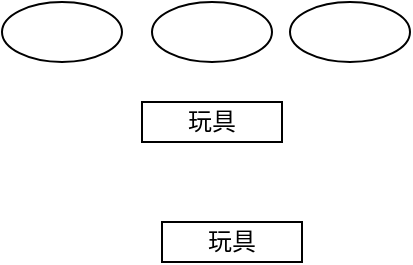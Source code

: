 <mxfile version="26.0.1">
  <diagram name="第 1 页" id="Eqhh9OgGutzszNMs7Qay">
    <mxGraphModel dx="415" dy="601" grid="1" gridSize="10" guides="1" tooltips="1" connect="1" arrows="1" fold="1" page="1" pageScale="1" pageWidth="827" pageHeight="1169" math="0" shadow="0">
      <root>
        <mxCell id="0" />
        <mxCell id="1" parent="0" />
        <mxCell id="LASCqqh6LcDLS0BnJnCz-1" value="玩具" style="rounded=0;whiteSpace=wrap;html=1;" vertex="1" parent="1">
          <mxGeometry x="310" y="190" width="70" height="20" as="geometry" />
        </mxCell>
        <mxCell id="LASCqqh6LcDLS0BnJnCz-2" value="玩具" style="rounded=0;whiteSpace=wrap;html=1;" vertex="1" parent="1">
          <mxGeometry x="320" y="250" width="70" height="20" as="geometry" />
        </mxCell>
        <mxCell id="LASCqqh6LcDLS0BnJnCz-4" value="" style="ellipse;whiteSpace=wrap;html=1;" vertex="1" parent="1">
          <mxGeometry x="240" y="140" width="60" height="30" as="geometry" />
        </mxCell>
        <mxCell id="LASCqqh6LcDLS0BnJnCz-5" value="" style="ellipse;whiteSpace=wrap;html=1;" vertex="1" parent="1">
          <mxGeometry x="315" y="140" width="60" height="30" as="geometry" />
        </mxCell>
        <mxCell id="LASCqqh6LcDLS0BnJnCz-6" value="" style="ellipse;whiteSpace=wrap;html=1;" vertex="1" parent="1">
          <mxGeometry x="384" y="140" width="60" height="30" as="geometry" />
        </mxCell>
      </root>
    </mxGraphModel>
  </diagram>
</mxfile>
